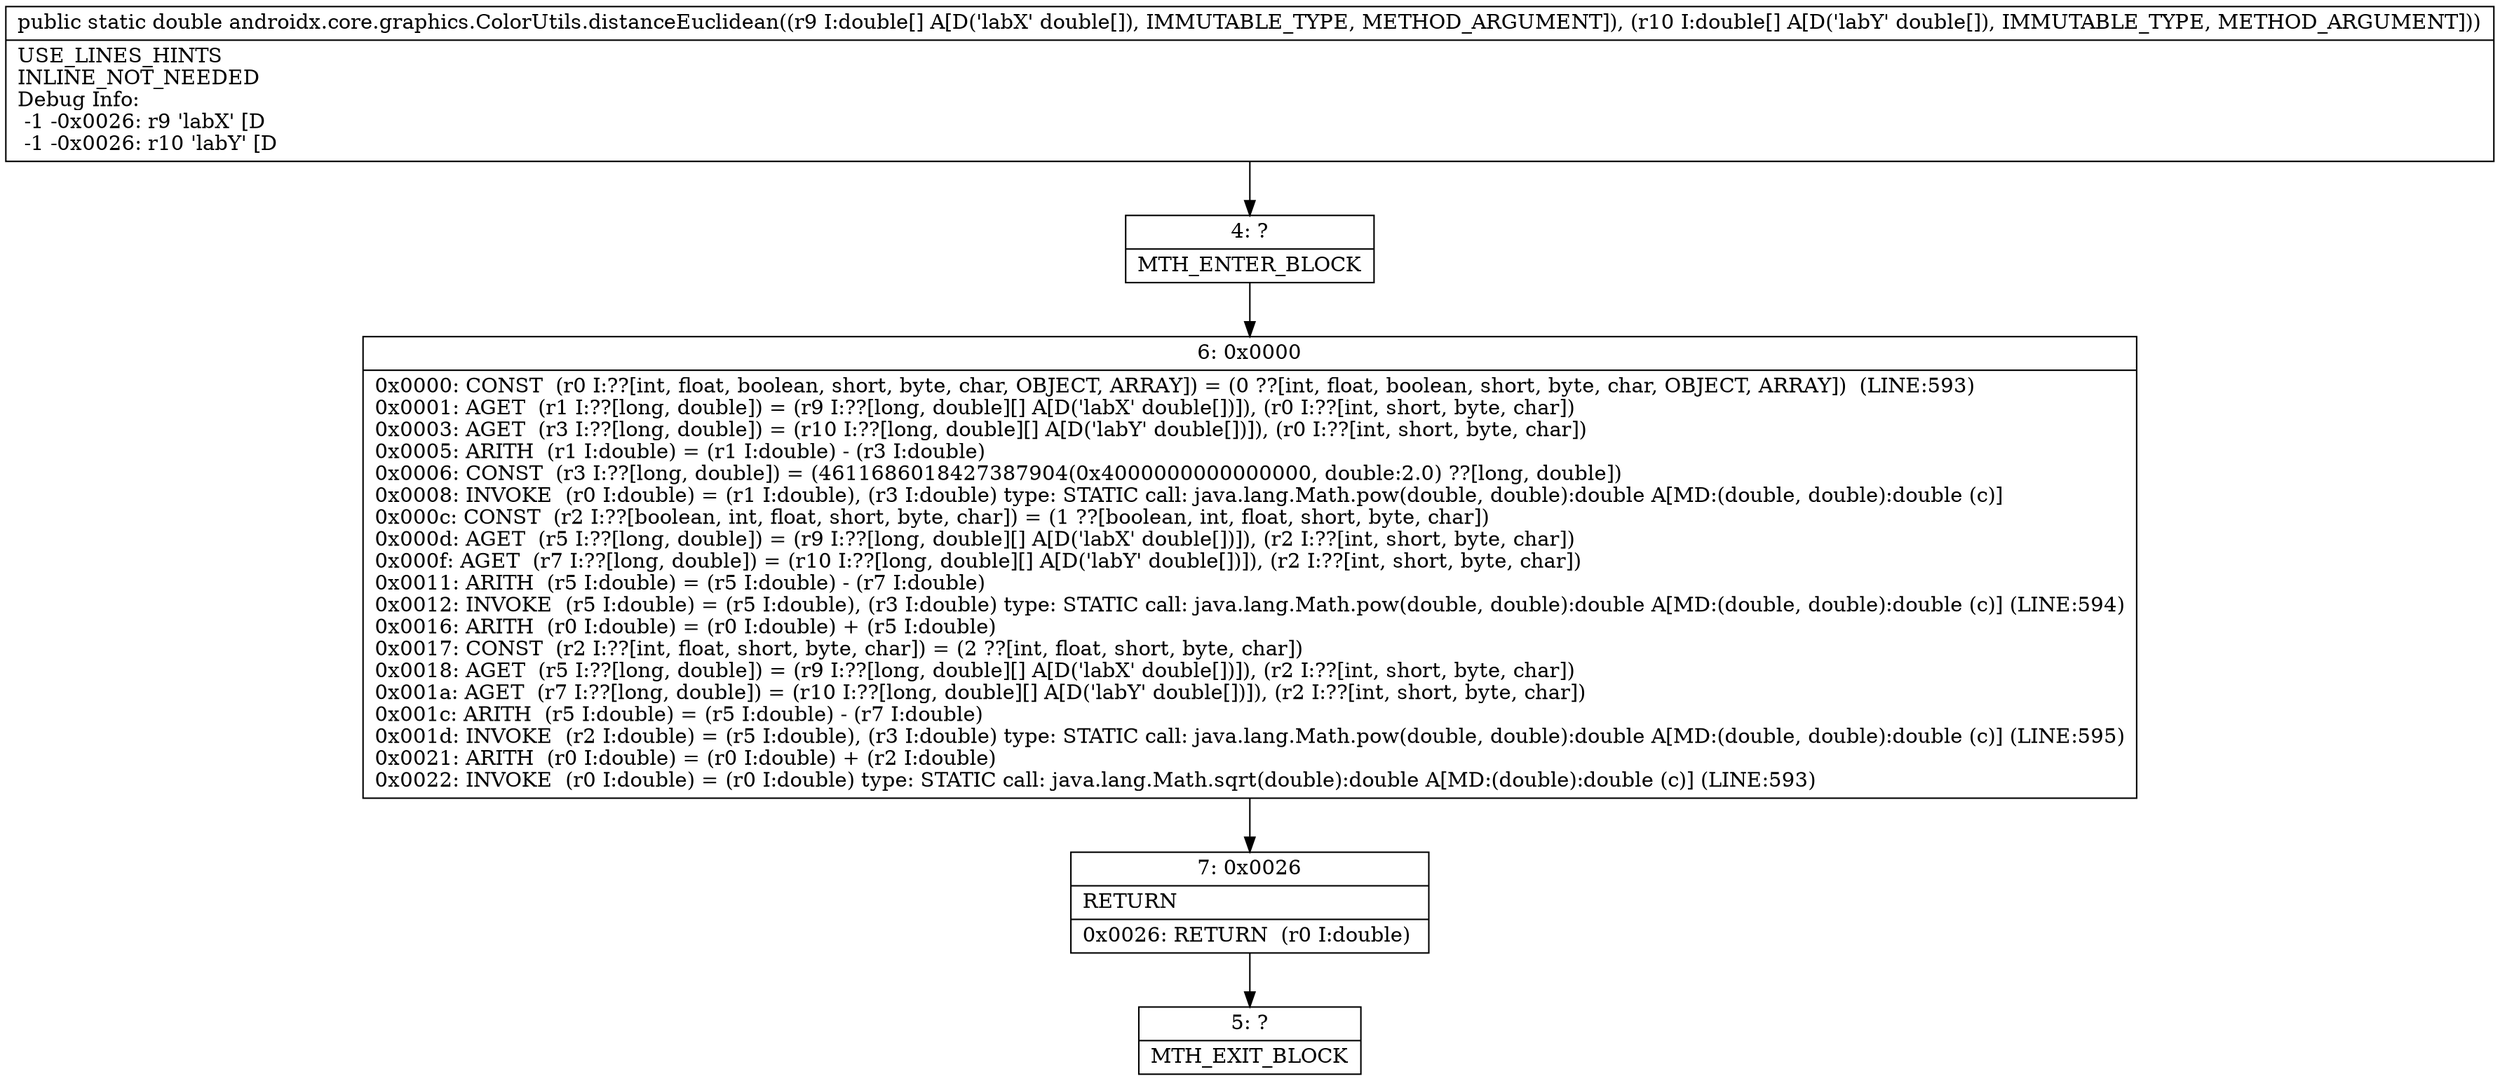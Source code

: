digraph "CFG forandroidx.core.graphics.ColorUtils.distanceEuclidean([D[D)D" {
Node_4 [shape=record,label="{4\:\ ?|MTH_ENTER_BLOCK\l}"];
Node_6 [shape=record,label="{6\:\ 0x0000|0x0000: CONST  (r0 I:??[int, float, boolean, short, byte, char, OBJECT, ARRAY]) = (0 ??[int, float, boolean, short, byte, char, OBJECT, ARRAY])  (LINE:593)\l0x0001: AGET  (r1 I:??[long, double]) = (r9 I:??[long, double][] A[D('labX' double[])]), (r0 I:??[int, short, byte, char]) \l0x0003: AGET  (r3 I:??[long, double]) = (r10 I:??[long, double][] A[D('labY' double[])]), (r0 I:??[int, short, byte, char]) \l0x0005: ARITH  (r1 I:double) = (r1 I:double) \- (r3 I:double) \l0x0006: CONST  (r3 I:??[long, double]) = (4611686018427387904(0x4000000000000000, double:2.0) ??[long, double]) \l0x0008: INVOKE  (r0 I:double) = (r1 I:double), (r3 I:double) type: STATIC call: java.lang.Math.pow(double, double):double A[MD:(double, double):double (c)]\l0x000c: CONST  (r2 I:??[boolean, int, float, short, byte, char]) = (1 ??[boolean, int, float, short, byte, char]) \l0x000d: AGET  (r5 I:??[long, double]) = (r9 I:??[long, double][] A[D('labX' double[])]), (r2 I:??[int, short, byte, char]) \l0x000f: AGET  (r7 I:??[long, double]) = (r10 I:??[long, double][] A[D('labY' double[])]), (r2 I:??[int, short, byte, char]) \l0x0011: ARITH  (r5 I:double) = (r5 I:double) \- (r7 I:double) \l0x0012: INVOKE  (r5 I:double) = (r5 I:double), (r3 I:double) type: STATIC call: java.lang.Math.pow(double, double):double A[MD:(double, double):double (c)] (LINE:594)\l0x0016: ARITH  (r0 I:double) = (r0 I:double) + (r5 I:double) \l0x0017: CONST  (r2 I:??[int, float, short, byte, char]) = (2 ??[int, float, short, byte, char]) \l0x0018: AGET  (r5 I:??[long, double]) = (r9 I:??[long, double][] A[D('labX' double[])]), (r2 I:??[int, short, byte, char]) \l0x001a: AGET  (r7 I:??[long, double]) = (r10 I:??[long, double][] A[D('labY' double[])]), (r2 I:??[int, short, byte, char]) \l0x001c: ARITH  (r5 I:double) = (r5 I:double) \- (r7 I:double) \l0x001d: INVOKE  (r2 I:double) = (r5 I:double), (r3 I:double) type: STATIC call: java.lang.Math.pow(double, double):double A[MD:(double, double):double (c)] (LINE:595)\l0x0021: ARITH  (r0 I:double) = (r0 I:double) + (r2 I:double) \l0x0022: INVOKE  (r0 I:double) = (r0 I:double) type: STATIC call: java.lang.Math.sqrt(double):double A[MD:(double):double (c)] (LINE:593)\l}"];
Node_7 [shape=record,label="{7\:\ 0x0026|RETURN\l|0x0026: RETURN  (r0 I:double) \l}"];
Node_5 [shape=record,label="{5\:\ ?|MTH_EXIT_BLOCK\l}"];
MethodNode[shape=record,label="{public static double androidx.core.graphics.ColorUtils.distanceEuclidean((r9 I:double[] A[D('labX' double[]), IMMUTABLE_TYPE, METHOD_ARGUMENT]), (r10 I:double[] A[D('labY' double[]), IMMUTABLE_TYPE, METHOD_ARGUMENT]))  | USE_LINES_HINTS\lINLINE_NOT_NEEDED\lDebug Info:\l  \-1 \-0x0026: r9 'labX' [D\l  \-1 \-0x0026: r10 'labY' [D\l}"];
MethodNode -> Node_4;Node_4 -> Node_6;
Node_6 -> Node_7;
Node_7 -> Node_5;
}


